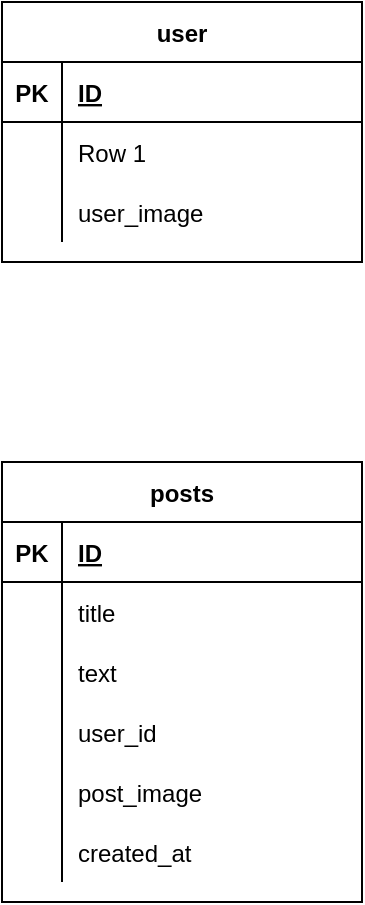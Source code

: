 <mxfile version="13.7.5" type="github">
  <diagram id="OQ6yQNyKGlylD7lX2mzi" name="ページ1">
    <mxGraphModel dx="946" dy="591" grid="1" gridSize="10" guides="1" tooltips="1" connect="1" arrows="1" fold="1" page="1" pageScale="1" pageWidth="827" pageHeight="1169" math="0" shadow="0">
      <root>
        <mxCell id="0" />
        <mxCell id="1" parent="0" />
        <mxCell id="HLueeP4SiwOuy1q2SuM8-14" value="user" style="shape=table;startSize=30;container=1;collapsible=1;childLayout=tableLayout;fixedRows=1;rowLines=0;fontStyle=1;align=center;resizeLast=1;" parent="1" vertex="1">
          <mxGeometry x="80" y="80" width="180" height="130" as="geometry" />
        </mxCell>
        <mxCell id="HLueeP4SiwOuy1q2SuM8-15" value="" style="shape=partialRectangle;collapsible=0;dropTarget=0;pointerEvents=0;fillColor=none;top=0;left=0;bottom=1;right=0;points=[[0,0.5],[1,0.5]];portConstraint=eastwest;" parent="HLueeP4SiwOuy1q2SuM8-14" vertex="1">
          <mxGeometry y="30" width="180" height="30" as="geometry" />
        </mxCell>
        <mxCell id="HLueeP4SiwOuy1q2SuM8-16" value="PK" style="shape=partialRectangle;connectable=0;fillColor=none;top=0;left=0;bottom=0;right=0;fontStyle=1;overflow=hidden;" parent="HLueeP4SiwOuy1q2SuM8-15" vertex="1">
          <mxGeometry width="30" height="30" as="geometry" />
        </mxCell>
        <mxCell id="HLueeP4SiwOuy1q2SuM8-17" value="ID" style="shape=partialRectangle;connectable=0;fillColor=none;top=0;left=0;bottom=0;right=0;align=left;spacingLeft=6;fontStyle=5;overflow=hidden;" parent="HLueeP4SiwOuy1q2SuM8-15" vertex="1">
          <mxGeometry x="30" width="150" height="30" as="geometry" />
        </mxCell>
        <mxCell id="HLueeP4SiwOuy1q2SuM8-18" value="" style="shape=partialRectangle;collapsible=0;dropTarget=0;pointerEvents=0;fillColor=none;top=0;left=0;bottom=0;right=0;points=[[0,0.5],[1,0.5]];portConstraint=eastwest;" parent="HLueeP4SiwOuy1q2SuM8-14" vertex="1">
          <mxGeometry y="60" width="180" height="30" as="geometry" />
        </mxCell>
        <mxCell id="HLueeP4SiwOuy1q2SuM8-19" value="" style="shape=partialRectangle;connectable=0;fillColor=none;top=0;left=0;bottom=0;right=0;editable=1;overflow=hidden;" parent="HLueeP4SiwOuy1q2SuM8-18" vertex="1">
          <mxGeometry width="30" height="30" as="geometry" />
        </mxCell>
        <mxCell id="HLueeP4SiwOuy1q2SuM8-20" value="Row 1" style="shape=partialRectangle;connectable=0;fillColor=none;top=0;left=0;bottom=0;right=0;align=left;spacingLeft=6;overflow=hidden;" parent="HLueeP4SiwOuy1q2SuM8-18" vertex="1">
          <mxGeometry x="30" width="150" height="30" as="geometry" />
        </mxCell>
        <mxCell id="HLueeP4SiwOuy1q2SuM8-21" value="" style="shape=partialRectangle;collapsible=0;dropTarget=0;pointerEvents=0;fillColor=none;top=0;left=0;bottom=0;right=0;points=[[0,0.5],[1,0.5]];portConstraint=eastwest;" parent="HLueeP4SiwOuy1q2SuM8-14" vertex="1">
          <mxGeometry y="90" width="180" height="30" as="geometry" />
        </mxCell>
        <mxCell id="HLueeP4SiwOuy1q2SuM8-22" value="" style="shape=partialRectangle;connectable=0;fillColor=none;top=0;left=0;bottom=0;right=0;editable=1;overflow=hidden;" parent="HLueeP4SiwOuy1q2SuM8-21" vertex="1">
          <mxGeometry width="30" height="30" as="geometry" />
        </mxCell>
        <mxCell id="HLueeP4SiwOuy1q2SuM8-23" value="user_image" style="shape=partialRectangle;connectable=0;fillColor=none;top=0;left=0;bottom=0;right=0;align=left;spacingLeft=6;overflow=hidden;" parent="HLueeP4SiwOuy1q2SuM8-21" vertex="1">
          <mxGeometry x="30" width="150" height="30" as="geometry" />
        </mxCell>
        <mxCell id="HLueeP4SiwOuy1q2SuM8-1" value="posts" style="shape=table;startSize=30;container=1;collapsible=1;childLayout=tableLayout;fixedRows=1;rowLines=0;fontStyle=1;align=center;resizeLast=1;" parent="1" vertex="1">
          <mxGeometry x="80" y="310" width="180" height="220" as="geometry">
            <mxRectangle x="280" y="320" width="60" height="30" as="alternateBounds" />
          </mxGeometry>
        </mxCell>
        <mxCell id="HLueeP4SiwOuy1q2SuM8-2" value="" style="shape=partialRectangle;collapsible=0;dropTarget=0;pointerEvents=0;fillColor=none;top=0;left=0;bottom=1;right=0;points=[[0,0.5],[1,0.5]];portConstraint=eastwest;" parent="HLueeP4SiwOuy1q2SuM8-1" vertex="1">
          <mxGeometry y="30" width="180" height="30" as="geometry" />
        </mxCell>
        <mxCell id="HLueeP4SiwOuy1q2SuM8-3" value="PK" style="shape=partialRectangle;connectable=0;fillColor=none;top=0;left=0;bottom=0;right=0;fontStyle=1;overflow=hidden;" parent="HLueeP4SiwOuy1q2SuM8-2" vertex="1">
          <mxGeometry width="30" height="30" as="geometry" />
        </mxCell>
        <mxCell id="HLueeP4SiwOuy1q2SuM8-4" value="ID" style="shape=partialRectangle;connectable=0;fillColor=none;top=0;left=0;bottom=0;right=0;align=left;spacingLeft=6;fontStyle=5;overflow=hidden;" parent="HLueeP4SiwOuy1q2SuM8-2" vertex="1">
          <mxGeometry x="30" width="150" height="30" as="geometry" />
        </mxCell>
        <mxCell id="HLueeP4SiwOuy1q2SuM8-5" value="" style="shape=partialRectangle;collapsible=0;dropTarget=0;pointerEvents=0;fillColor=none;top=0;left=0;bottom=0;right=0;points=[[0,0.5],[1,0.5]];portConstraint=eastwest;" parent="HLueeP4SiwOuy1q2SuM8-1" vertex="1">
          <mxGeometry y="60" width="180" height="30" as="geometry" />
        </mxCell>
        <mxCell id="HLueeP4SiwOuy1q2SuM8-6" value="" style="shape=partialRectangle;connectable=0;fillColor=none;top=0;left=0;bottom=0;right=0;editable=1;overflow=hidden;" parent="HLueeP4SiwOuy1q2SuM8-5" vertex="1">
          <mxGeometry width="30" height="30" as="geometry" />
        </mxCell>
        <mxCell id="HLueeP4SiwOuy1q2SuM8-7" value="title" style="shape=partialRectangle;connectable=0;fillColor=none;top=0;left=0;bottom=0;right=0;align=left;spacingLeft=6;overflow=hidden;" parent="HLueeP4SiwOuy1q2SuM8-5" vertex="1">
          <mxGeometry x="30" width="150" height="30" as="geometry" />
        </mxCell>
        <mxCell id="HLueeP4SiwOuy1q2SuM8-8" value="" style="shape=partialRectangle;collapsible=0;dropTarget=0;pointerEvents=0;fillColor=none;top=0;left=0;bottom=0;right=0;points=[[0,0.5],[1,0.5]];portConstraint=eastwest;" parent="HLueeP4SiwOuy1q2SuM8-1" vertex="1">
          <mxGeometry y="90" width="180" height="30" as="geometry" />
        </mxCell>
        <mxCell id="HLueeP4SiwOuy1q2SuM8-9" value="" style="shape=partialRectangle;connectable=0;fillColor=none;top=0;left=0;bottom=0;right=0;editable=1;overflow=hidden;" parent="HLueeP4SiwOuy1q2SuM8-8" vertex="1">
          <mxGeometry width="30" height="30" as="geometry" />
        </mxCell>
        <mxCell id="HLueeP4SiwOuy1q2SuM8-10" value="text" style="shape=partialRectangle;connectable=0;fillColor=none;top=0;left=0;bottom=0;right=0;align=left;spacingLeft=6;overflow=hidden;" parent="HLueeP4SiwOuy1q2SuM8-8" vertex="1">
          <mxGeometry x="30" width="150" height="30" as="geometry" />
        </mxCell>
        <mxCell id="HLueeP4SiwOuy1q2SuM8-11" value="" style="shape=partialRectangle;collapsible=0;dropTarget=0;pointerEvents=0;fillColor=none;top=0;left=0;bottom=0;right=0;points=[[0,0.5],[1,0.5]];portConstraint=eastwest;" parent="HLueeP4SiwOuy1q2SuM8-1" vertex="1">
          <mxGeometry y="120" width="180" height="30" as="geometry" />
        </mxCell>
        <mxCell id="HLueeP4SiwOuy1q2SuM8-12" value="" style="shape=partialRectangle;connectable=0;fillColor=none;top=0;left=0;bottom=0;right=0;editable=1;overflow=hidden;" parent="HLueeP4SiwOuy1q2SuM8-11" vertex="1">
          <mxGeometry width="30" height="30" as="geometry" />
        </mxCell>
        <mxCell id="HLueeP4SiwOuy1q2SuM8-13" value="user_id" style="shape=partialRectangle;connectable=0;fillColor=none;top=0;left=0;bottom=0;right=0;align=left;spacingLeft=6;overflow=hidden;" parent="HLueeP4SiwOuy1q2SuM8-11" vertex="1">
          <mxGeometry x="30" width="150" height="30" as="geometry" />
        </mxCell>
        <mxCell id="1NUTscU_q6oG9XYzQvdc-4" style="shape=partialRectangle;collapsible=0;dropTarget=0;pointerEvents=0;fillColor=none;top=0;left=0;bottom=0;right=0;points=[[0,0.5],[1,0.5]];portConstraint=eastwest;" parent="HLueeP4SiwOuy1q2SuM8-1" vertex="1">
          <mxGeometry y="150" width="180" height="30" as="geometry" />
        </mxCell>
        <mxCell id="1NUTscU_q6oG9XYzQvdc-5" style="shape=partialRectangle;connectable=0;fillColor=none;top=0;left=0;bottom=0;right=0;editable=1;overflow=hidden;" parent="1NUTscU_q6oG9XYzQvdc-4" vertex="1">
          <mxGeometry width="30" height="30" as="geometry" />
        </mxCell>
        <mxCell id="1NUTscU_q6oG9XYzQvdc-6" value="post_image" style="shape=partialRectangle;connectable=0;fillColor=none;top=0;left=0;bottom=0;right=0;align=left;spacingLeft=6;overflow=hidden;" parent="1NUTscU_q6oG9XYzQvdc-4" vertex="1">
          <mxGeometry x="30" width="150" height="30" as="geometry" />
        </mxCell>
        <mxCell id="HcPwe51lGrorB-DF8_3l-2" style="shape=partialRectangle;collapsible=0;dropTarget=0;pointerEvents=0;fillColor=none;top=0;left=0;bottom=0;right=0;points=[[0,0.5],[1,0.5]];portConstraint=eastwest;" vertex="1" parent="HLueeP4SiwOuy1q2SuM8-1">
          <mxGeometry y="180" width="180" height="30" as="geometry" />
        </mxCell>
        <mxCell id="HcPwe51lGrorB-DF8_3l-3" style="shape=partialRectangle;connectable=0;fillColor=none;top=0;left=0;bottom=0;right=0;editable=1;overflow=hidden;" vertex="1" parent="HcPwe51lGrorB-DF8_3l-2">
          <mxGeometry width="30" height="30" as="geometry" />
        </mxCell>
        <mxCell id="HcPwe51lGrorB-DF8_3l-4" value="created_at" style="shape=partialRectangle;connectable=0;fillColor=none;top=0;left=0;bottom=0;right=0;align=left;spacingLeft=6;overflow=hidden;" vertex="1" parent="HcPwe51lGrorB-DF8_3l-2">
          <mxGeometry x="30" width="150" height="30" as="geometry" />
        </mxCell>
      </root>
    </mxGraphModel>
  </diagram>
</mxfile>
